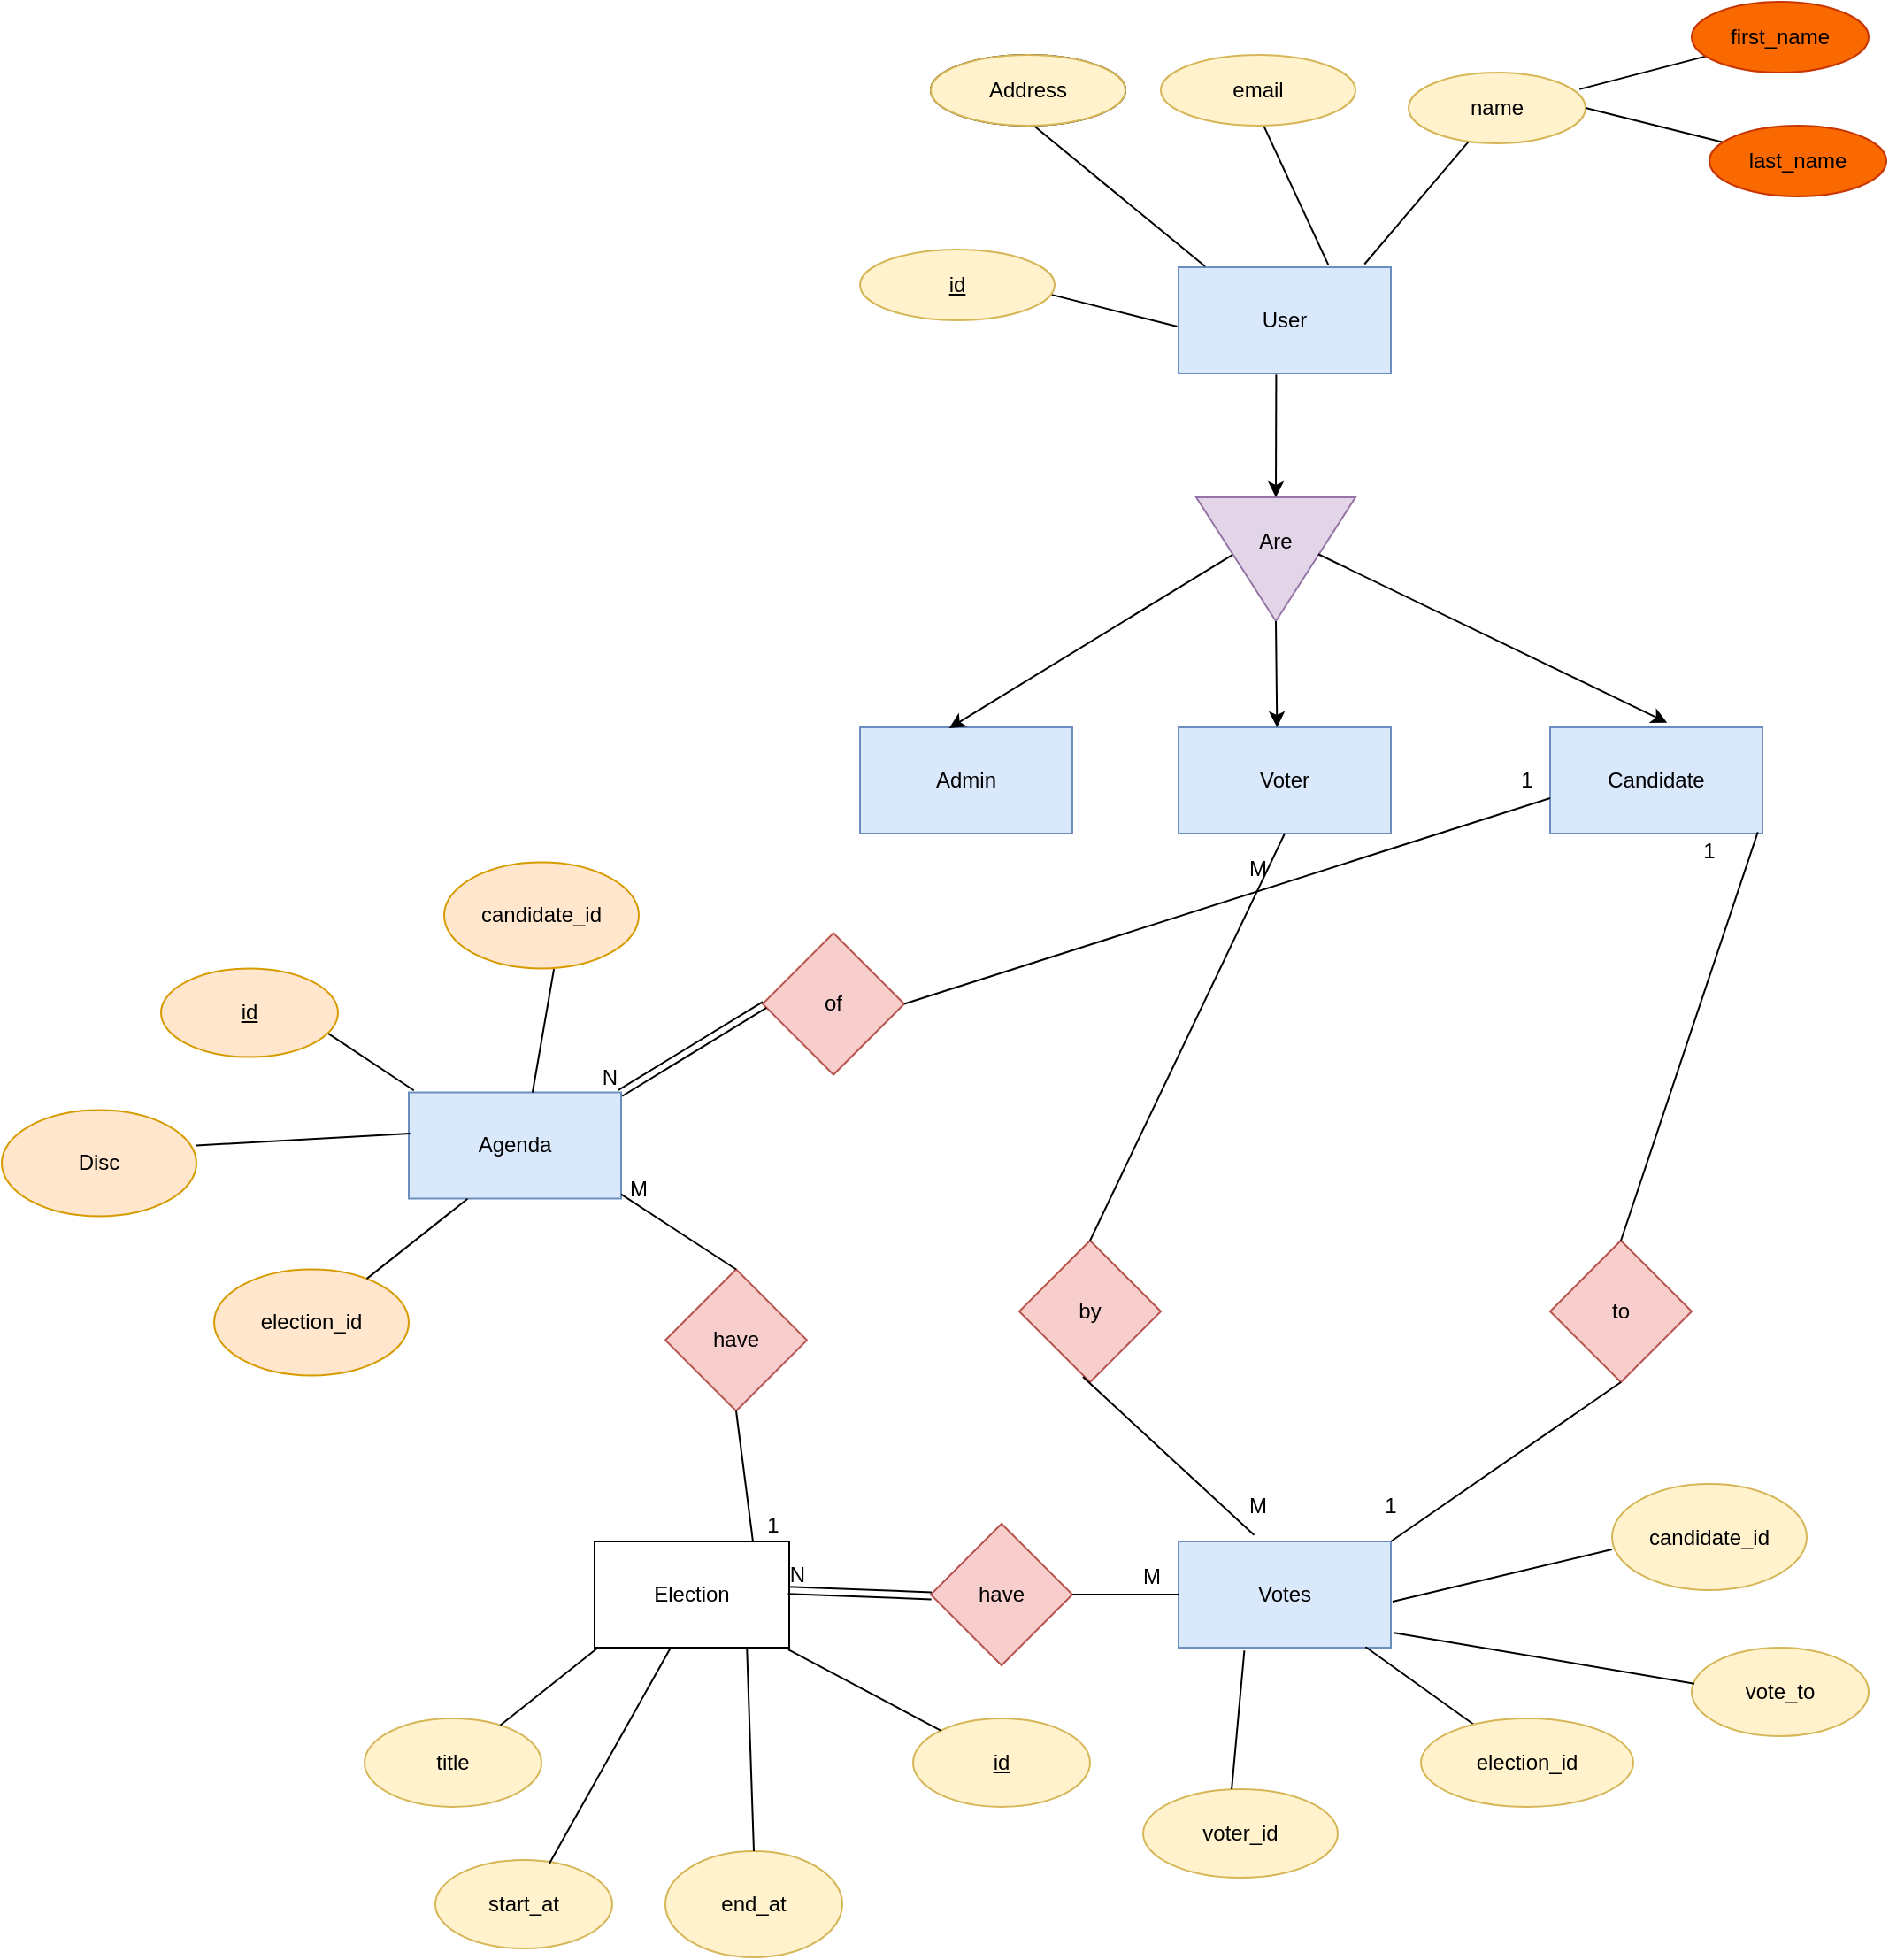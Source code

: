 <mxfile version="21.0.6" type="google"><diagram name="Page-1" id="GgBv2yJj9S_gfyZ6-MhG"><mxGraphModel grid="1" page="1" gridSize="10" guides="1" tooltips="1" connect="1" arrows="1" fold="1" pageScale="1" pageWidth="827" pageHeight="1169" math="0" shadow="0"><root><mxCell id="0"/><mxCell id="1" parent="0"/><mxCell id="OQigMddwMwDgNGnc7TJH-1" value="User" style="rounded=0;whiteSpace=wrap;html=1;fillColor=#dae8fc;strokeColor=#6c8ebf;" vertex="1" parent="1"><mxGeometry x="350" y="230" width="120" height="60" as="geometry"/></mxCell><mxCell id="OQigMddwMwDgNGnc7TJH-2" value="" style="endArrow=none;html=1;rounded=0;exitX=0.876;exitY=-0.029;exitDx=0;exitDy=0;exitPerimeter=0;" edge="1" parent="1" source="OQigMddwMwDgNGnc7TJH-1" target="OQigMddwMwDgNGnc7TJH-3"><mxGeometry width="50" height="50" relative="1" as="geometry"><mxPoint x="400" y="210" as="sourcePoint"/><mxPoint x="510" y="160" as="targetPoint"/></mxGeometry></mxCell><mxCell id="OQigMddwMwDgNGnc7TJH-3" value="name" style="ellipse;whiteSpace=wrap;html=1;fillColor=#fff2cc;strokeColor=#d6b656;" vertex="1" parent="1"><mxGeometry x="480" y="120" width="100" height="40" as="geometry"/></mxCell><mxCell id="OQigMddwMwDgNGnc7TJH-4" value="" style="endArrow=none;html=1;rounded=0;exitX=0.706;exitY=-0.02;exitDx=0;exitDy=0;exitPerimeter=0;entryX=0.528;entryY=0.998;entryDx=0;entryDy=0;entryPerimeter=0;" edge="1" parent="1" source="OQigMddwMwDgNGnc7TJH-1" target="OQigMddwMwDgNGnc7TJH-9"><mxGeometry width="50" height="50" relative="1" as="geometry"><mxPoint x="380" y="220" as="sourcePoint"/><mxPoint x="400" y="150" as="targetPoint"/></mxGeometry></mxCell><mxCell id="OQigMddwMwDgNGnc7TJH-5" value="" style="endArrow=none;html=1;rounded=0;exitX=0.966;exitY=0.236;exitDx=0;exitDy=0;exitPerimeter=0;" edge="1" parent="1" source="OQigMddwMwDgNGnc7TJH-3" target="OQigMddwMwDgNGnc7TJH-6"><mxGeometry width="50" height="50" relative="1" as="geometry"><mxPoint x="610" y="140" as="sourcePoint"/><mxPoint x="630" y="120" as="targetPoint"/></mxGeometry></mxCell><mxCell id="OQigMddwMwDgNGnc7TJH-6" value="first_name" style="ellipse;whiteSpace=wrap;html=1;fillColor=#fa6800;fontColor=#000000;strokeColor=#C73500;" vertex="1" parent="1"><mxGeometry x="640" y="80" width="100" height="40" as="geometry"/></mxCell><mxCell id="OQigMddwMwDgNGnc7TJH-7" value="" style="endArrow=none;html=1;rounded=0;exitX=1;exitY=0.5;exitDx=0;exitDy=0;" edge="1" parent="1" source="OQigMddwMwDgNGnc7TJH-3" target="OQigMddwMwDgNGnc7TJH-8"><mxGeometry width="50" height="50" relative="1" as="geometry"><mxPoint x="587" y="139" as="sourcePoint"/><mxPoint x="650" y="160" as="targetPoint"/></mxGeometry></mxCell><mxCell id="OQigMddwMwDgNGnc7TJH-8" value="last_name" style="ellipse;whiteSpace=wrap;html=1;fillColor=#fa6800;fontColor=#000000;strokeColor=#C73500;" vertex="1" parent="1"><mxGeometry x="650" y="150" width="100" height="40" as="geometry"/></mxCell><mxCell id="OQigMddwMwDgNGnc7TJH-9" value="email" style="ellipse;whiteSpace=wrap;html=1;fillColor=#fff2cc;strokeColor=#d6b656;" vertex="1" parent="1"><mxGeometry x="340" y="110" width="110" height="40" as="geometry"/></mxCell><mxCell id="OQigMddwMwDgNGnc7TJH-10" value="" style="endArrow=none;html=1;rounded=0;exitX=0.706;exitY=-0.02;exitDx=0;exitDy=0;exitPerimeter=0;entryX=0.528;entryY=0.998;entryDx=0;entryDy=0;entryPerimeter=0;" edge="1" parent="1" target="OQigMddwMwDgNGnc7TJH-11"><mxGeometry width="50" height="50" relative="1" as="geometry"><mxPoint x="365" y="229.5" as="sourcePoint"/><mxPoint x="330" y="150.5" as="targetPoint"/></mxGeometry></mxCell><mxCell id="OQigMddwMwDgNGnc7TJH-11" value="Address" style="ellipse;whiteSpace=wrap;html=1;" vertex="1" parent="1"><mxGeometry x="210" y="110" width="110" height="40" as="geometry"/></mxCell><mxCell id="OQigMddwMwDgNGnc7TJH-12" value="Address" style="ellipse;whiteSpace=wrap;html=1;fillColor=#fff2cc;strokeColor=#d6b656;" vertex="1" parent="1"><mxGeometry x="210" y="110" width="110" height="40" as="geometry"/></mxCell><mxCell id="OQigMddwMwDgNGnc7TJH-13" value="" style="endArrow=none;html=1;rounded=0;exitX=-0.006;exitY=0.559;exitDx=0;exitDy=0;exitPerimeter=0;entryX=0.977;entryY=0.633;entryDx=0;entryDy=0;entryPerimeter=0;" edge="1" parent="1" source="OQigMddwMwDgNGnc7TJH-1" target="OQigMddwMwDgNGnc7TJH-14"><mxGeometry width="50" height="50" relative="1" as="geometry"><mxPoint x="350" y="270" as="sourcePoint"/><mxPoint x="253" y="190.5" as="targetPoint"/></mxGeometry></mxCell><mxCell id="OQigMddwMwDgNGnc7TJH-14" value="&lt;u&gt;id&lt;/u&gt;" style="ellipse;whiteSpace=wrap;html=1;fillColor=#fff2cc;strokeColor=#d6b656;" vertex="1" parent="1"><mxGeometry x="170" y="220" width="110" height="40" as="geometry"/></mxCell><mxCell id="OQigMddwMwDgNGnc7TJH-17" value="" style="group" connectable="0" vertex="1" parent="1"><mxGeometry x="360" y="360" width="90" height="70" as="geometry"/></mxCell><mxCell id="OQigMddwMwDgNGnc7TJH-15" value="" style="triangle;whiteSpace=wrap;html=1;rotation=90;fillColor=#e1d5e7;strokeColor=#9673a6;" vertex="1" parent="OQigMddwMwDgNGnc7TJH-17"><mxGeometry x="10" y="-10" width="70" height="90" as="geometry"/></mxCell><mxCell id="OQigMddwMwDgNGnc7TJH-16" value="Are" style="text;html=1;strokeColor=none;fillColor=none;align=center;verticalAlign=middle;whiteSpace=wrap;rounded=0;" vertex="1" parent="OQigMddwMwDgNGnc7TJH-17"><mxGeometry x="15" y="10" width="60" height="30" as="geometry"/></mxCell><mxCell id="OQigMddwMwDgNGnc7TJH-20" value="" style="endArrow=classic;html=1;rounded=0;entryX=0;entryY=0.5;entryDx=0;entryDy=0;exitX=0.46;exitY=1.01;exitDx=0;exitDy=0;exitPerimeter=0;" edge="1" parent="1" source="OQigMddwMwDgNGnc7TJH-1" target="OQigMddwMwDgNGnc7TJH-15"><mxGeometry width="50" height="50" relative="1" as="geometry"><mxPoint x="410" y="290" as="sourcePoint"/><mxPoint x="460" y="290" as="targetPoint"/></mxGeometry></mxCell><mxCell id="OQigMddwMwDgNGnc7TJH-21" value="Admin" style="rounded=0;whiteSpace=wrap;html=1;fillColor=#dae8fc;strokeColor=#6c8ebf;" vertex="1" parent="1"><mxGeometry x="170" y="490" width="120" height="60" as="geometry"/></mxCell><mxCell id="OQigMddwMwDgNGnc7TJH-22" value="Voter" style="rounded=0;whiteSpace=wrap;html=1;fillColor=#dae8fc;strokeColor=#6c8ebf;" vertex="1" parent="1"><mxGeometry x="350" y="490" width="120" height="60" as="geometry"/></mxCell><mxCell id="OQigMddwMwDgNGnc7TJH-23" value="Candidate" style="rounded=0;whiteSpace=wrap;html=1;fillColor=#dae8fc;strokeColor=#6c8ebf;" vertex="1" parent="1"><mxGeometry x="560" y="490" width="120" height="60" as="geometry"/></mxCell><mxCell id="OQigMddwMwDgNGnc7TJH-24" value="" style="endArrow=classic;html=1;rounded=0;exitX=0.465;exitY=0.773;exitDx=0;exitDy=0;entryX=0.42;entryY=0.008;entryDx=0;entryDy=0;entryPerimeter=0;exitPerimeter=0;" edge="1" parent="1" source="OQigMddwMwDgNGnc7TJH-15" target="OQigMddwMwDgNGnc7TJH-21"><mxGeometry width="50" height="50" relative="1" as="geometry"><mxPoint x="350" y="450" as="sourcePoint"/><mxPoint x="400" y="400" as="targetPoint"/></mxGeometry></mxCell><mxCell id="OQigMddwMwDgNGnc7TJH-25" value="" style="endArrow=classic;html=1;rounded=0;exitX=0.459;exitY=0.234;exitDx=0;exitDy=0;exitPerimeter=0;entryX=0.551;entryY=-0.044;entryDx=0;entryDy=0;entryPerimeter=0;" edge="1" parent="1" source="OQigMddwMwDgNGnc7TJH-15" target="OQigMddwMwDgNGnc7TJH-23"><mxGeometry width="50" height="50" relative="1" as="geometry"><mxPoint x="350" y="400" as="sourcePoint"/><mxPoint x="400" y="350" as="targetPoint"/></mxGeometry></mxCell><mxCell id="OQigMddwMwDgNGnc7TJH-26" value="" style="endArrow=classic;html=1;rounded=0;exitX=1;exitY=0.5;exitDx=0;exitDy=0;entryX=0.464;entryY=0;entryDx=0;entryDy=0;entryPerimeter=0;" edge="1" parent="1" source="OQigMddwMwDgNGnc7TJH-15" target="OQigMddwMwDgNGnc7TJH-22"><mxGeometry width="50" height="50" relative="1" as="geometry"><mxPoint x="400" y="390" as="sourcePoint"/><mxPoint x="440" y="450" as="targetPoint"/></mxGeometry></mxCell><mxCell id="OQigMddwMwDgNGnc7TJH-32" value="&lt;u&gt;id&lt;/u&gt;" style="ellipse;whiteSpace=wrap;html=1;fillColor=#fff2cc;strokeColor=#d6b656;" vertex="1" parent="1"><mxGeometry x="200" y="1050" width="100" height="50" as="geometry"/></mxCell><mxCell id="OQigMddwMwDgNGnc7TJH-33" value="title" style="ellipse;whiteSpace=wrap;html=1;fillColor=#fff2cc;strokeColor=#d6b656;" vertex="1" parent="1"><mxGeometry x="-110" y="1050" width="100" height="50" as="geometry"/></mxCell><mxCell id="OQigMddwMwDgNGnc7TJH-843" value="Votes" style="rounded=0;whiteSpace=wrap;html=1;fillColor=#dae8fc;strokeColor=#6c8ebf;" vertex="1" parent="1"><mxGeometry x="350" y="950" width="120" height="60" as="geometry"/></mxCell><mxCell id="OQigMddwMwDgNGnc7TJH-844" value="have" style="rhombus;whiteSpace=wrap;html=1;fillColor=#f8cecc;strokeColor=#b85450;" vertex="1" parent="1"><mxGeometry x="210" y="940" width="80" height="80" as="geometry"/></mxCell><mxCell id="OQigMddwMwDgNGnc7TJH-845" value="" style="endArrow=none;html=1;rounded=0;exitX=0;exitY=0.5;exitDx=0;exitDy=0;entryX=1;entryY=0.5;entryDx=0;entryDy=0;" edge="1" parent="1" source="OQigMddwMwDgNGnc7TJH-843" target="OQigMddwMwDgNGnc7TJH-844"><mxGeometry width="50" height="50" relative="1" as="geometry"><mxPoint x="150" y="960" as="sourcePoint"/><mxPoint x="200" y="910" as="targetPoint"/></mxGeometry></mxCell><mxCell id="OQigMddwMwDgNGnc7TJH-847" value="" style="endArrow=none;html=1;rounded=0;exitX=0.881;exitY=0.994;exitDx=0;exitDy=0;exitPerimeter=0;" edge="1" parent="1" source="OQigMddwMwDgNGnc7TJH-843" target="OQigMddwMwDgNGnc7TJH-848"><mxGeometry width="50" height="50" relative="1" as="geometry"><mxPoint x="190" y="960" as="sourcePoint"/><mxPoint x="390" y="890" as="targetPoint"/></mxGeometry></mxCell><mxCell id="OQigMddwMwDgNGnc7TJH-848" value="election_id" style="ellipse;whiteSpace=wrap;html=1;fillColor=#fff2cc;strokeColor=#d6b656;" vertex="1" parent="1"><mxGeometry x="487" y="1050" width="120" height="50" as="geometry"/></mxCell><mxCell id="OQigMddwMwDgNGnc7TJH-849" value="voter_id" style="ellipse;whiteSpace=wrap;html=1;fillColor=#fff2cc;strokeColor=#d6b656;" vertex="1" parent="1"><mxGeometry x="330" y="1090" width="110" height="50" as="geometry"/></mxCell><mxCell id="OQigMddwMwDgNGnc7TJH-850" value="" style="endArrow=none;html=1;rounded=0;entryX=0.31;entryY=1.027;entryDx=0;entryDy=0;entryPerimeter=0;exitX=0.455;exitY=0;exitDx=0;exitDy=0;exitPerimeter=0;" edge="1" parent="1" source="OQigMddwMwDgNGnc7TJH-849" target="OQigMddwMwDgNGnc7TJH-843"><mxGeometry width="50" height="50" relative="1" as="geometry"><mxPoint x="340" y="1100" as="sourcePoint"/><mxPoint x="390" y="1050" as="targetPoint"/></mxGeometry></mxCell><mxCell id="OQigMddwMwDgNGnc7TJH-851" value="candidate_id" style="ellipse;whiteSpace=wrap;html=1;fillColor=#fff2cc;strokeColor=#d6b656;" vertex="1" parent="1"><mxGeometry x="595" y="917.5" width="110" height="60" as="geometry"/></mxCell><mxCell id="OQigMddwMwDgNGnc7TJH-852" value="" style="endArrow=none;html=1;rounded=0;exitX=-0.001;exitY=0.617;exitDx=0;exitDy=0;exitPerimeter=0;entryX=1.008;entryY=0.567;entryDx=0;entryDy=0;entryPerimeter=0;" edge="1" parent="1" source="OQigMddwMwDgNGnc7TJH-851" target="OQigMddwMwDgNGnc7TJH-843"><mxGeometry width="50" height="50" relative="1" as="geometry"><mxPoint x="400" y="1050" as="sourcePoint"/><mxPoint x="450" y="1000" as="targetPoint"/></mxGeometry></mxCell><mxCell id="OQigMddwMwDgNGnc7TJH-858" value="by" style="rhombus;whiteSpace=wrap;html=1;fillColor=#f8cecc;strokeColor=#b85450;" vertex="1" parent="1"><mxGeometry x="260" y="780" width="80" height="80" as="geometry"/></mxCell><mxCell id="OQigMddwMwDgNGnc7TJH-859" value="start_at" style="ellipse;whiteSpace=wrap;html=1;fillColor=#fff2cc;strokeColor=#d6b656;" vertex="1" parent="1"><mxGeometry x="-70" y="1130" width="100" height="50" as="geometry"/></mxCell><mxCell id="OQigMddwMwDgNGnc7TJH-860" value="end_at" style="ellipse;whiteSpace=wrap;html=1;fillColor=#fff2cc;strokeColor=#d6b656;" vertex="1" parent="1"><mxGeometry x="60" y="1125" width="100" height="60" as="geometry"/></mxCell><mxCell id="OQigMddwMwDgNGnc7TJH-861" value="" style="endArrow=none;html=1;rounded=0;exitX=0.5;exitY=0;exitDx=0;exitDy=0;entryX=0.783;entryY=1.014;entryDx=0;entryDy=0;entryPerimeter=0;" edge="1" parent="1" source="OQigMddwMwDgNGnc7TJH-860" target="3s1C50suP6YuNHzbJMNd-25"><mxGeometry width="50" height="50" relative="1" as="geometry"><mxPoint x="150" y="1160" as="sourcePoint"/><mxPoint x="107.24" y="1009.76" as="targetPoint"/></mxGeometry></mxCell><mxCell id="OQigMddwMwDgNGnc7TJH-862" value="" style="endArrow=none;html=1;rounded=0;exitX=0.644;exitY=0.043;exitDx=0;exitDy=0;exitPerimeter=0;entryX=0.391;entryY=1;entryDx=0;entryDy=0;entryPerimeter=0;" edge="1" parent="1" source="OQigMddwMwDgNGnc7TJH-859" target="3s1C50suP6YuNHzbJMNd-25"><mxGeometry width="50" height="50" relative="1" as="geometry"><mxPoint x="100" y="1190" as="sourcePoint"/><mxPoint x="63.2" y="1010.6" as="targetPoint"/></mxGeometry></mxCell><mxCell id="OQigMddwMwDgNGnc7TJH-863" value="" style="endArrow=none;html=1;rounded=0;entryX=0.015;entryY=1.004;entryDx=0;entryDy=0;entryPerimeter=0;" edge="1" parent="1" source="OQigMddwMwDgNGnc7TJH-33" target="3s1C50suP6YuNHzbJMNd-25"><mxGeometry width="50" height="50" relative="1" as="geometry"><mxPoint x="100" y="1070" as="sourcePoint"/><mxPoint x="22.28" y="1009.82" as="targetPoint"/></mxGeometry></mxCell><mxCell id="OQigMddwMwDgNGnc7TJH-864" value="" style="endArrow=none;html=1;rounded=0;entryX=0.995;entryY=1.017;entryDx=0;entryDy=0;entryPerimeter=0;" edge="1" parent="1" source="OQigMddwMwDgNGnc7TJH-32" target="3s1C50suP6YuNHzbJMNd-25"><mxGeometry width="50" height="50" relative="1" as="geometry"><mxPoint x="100" y="1070" as="sourcePoint"/><mxPoint x="131" y="1010" as="targetPoint"/></mxGeometry></mxCell><mxCell id="OQigMddwMwDgNGnc7TJH-865" value="" style="endArrow=none;html=1;rounded=0;exitX=0.356;exitY=-0.06;exitDx=0;exitDy=0;exitPerimeter=0;entryX=0.45;entryY=0.963;entryDx=0;entryDy=0;entryPerimeter=0;" edge="1" parent="1" source="OQigMddwMwDgNGnc7TJH-843" target="OQigMddwMwDgNGnc7TJH-858"><mxGeometry width="50" height="50" relative="1" as="geometry"><mxPoint x="430" y="740" as="sourcePoint"/><mxPoint x="344" y="720" as="targetPoint"/></mxGeometry></mxCell><mxCell id="OQigMddwMwDgNGnc7TJH-866" value="" style="endArrow=none;html=1;rounded=0;exitX=0.5;exitY=0;exitDx=0;exitDy=0;entryX=0.5;entryY=1;entryDx=0;entryDy=0;" edge="1" parent="1" source="OQigMddwMwDgNGnc7TJH-858" target="OQigMddwMwDgNGnc7TJH-22"><mxGeometry width="50" height="50" relative="1" as="geometry"><mxPoint x="540" y="720" as="sourcePoint"/><mxPoint x="590" y="670" as="targetPoint"/></mxGeometry></mxCell><mxCell id="OQigMddwMwDgNGnc7TJH-870" value="M" style="text;html=1;strokeColor=none;fillColor=none;align=center;verticalAlign=middle;whiteSpace=wrap;rounded=0;" vertex="1" parent="1"><mxGeometry x="320" y="960" width="30" height="20" as="geometry"/></mxCell><mxCell id="OQigMddwMwDgNGnc7TJH-872" value="M" style="text;html=1;strokeColor=none;fillColor=none;align=center;verticalAlign=middle;whiteSpace=wrap;rounded=0;" vertex="1" parent="1"><mxGeometry x="385" y="560" width="20" height="20" as="geometry"/></mxCell><mxCell id="OQigMddwMwDgNGnc7TJH-874" value="M" style="text;html=1;strokeColor=none;fillColor=none;align=center;verticalAlign=middle;whiteSpace=wrap;rounded=0;" vertex="1" parent="1"><mxGeometry x="385" y="920" width="20" height="20" as="geometry"/></mxCell><mxCell id="OQigMddwMwDgNGnc7TJH-877" value="vote_to" style="ellipse;whiteSpace=wrap;html=1;fillColor=#fff2cc;strokeColor=#d6b656;" vertex="1" parent="1"><mxGeometry x="640" y="1010" width="100" height="50" as="geometry"/></mxCell><mxCell id="OQigMddwMwDgNGnc7TJH-878" value="to" style="rhombus;whiteSpace=wrap;html=1;fillColor=#f8cecc;strokeColor=#b85450;" vertex="1" parent="1"><mxGeometry x="560" y="780" width="80" height="80" as="geometry"/></mxCell><mxCell id="OQigMddwMwDgNGnc7TJH-879" value="" style="endArrow=none;html=1;rounded=0;entryX=0.978;entryY=0.987;entryDx=0;entryDy=0;entryPerimeter=0;exitX=0.5;exitY=0;exitDx=0;exitDy=0;" edge="1" parent="1" source="OQigMddwMwDgNGnc7TJH-878" target="OQigMddwMwDgNGnc7TJH-23"><mxGeometry width="50" height="50" relative="1" as="geometry"><mxPoint x="630" y="630" as="sourcePoint"/><mxPoint x="680" y="580" as="targetPoint"/></mxGeometry></mxCell><mxCell id="OQigMddwMwDgNGnc7TJH-880" value="" style="endArrow=none;html=1;rounded=0;exitX=1.015;exitY=0.86;exitDx=0;exitDy=0;exitPerimeter=0;entryX=0.015;entryY=0.407;entryDx=0;entryDy=0;entryPerimeter=0;" edge="1" parent="1" source="OQigMddwMwDgNGnc7TJH-843" target="OQigMddwMwDgNGnc7TJH-877"><mxGeometry width="50" height="50" relative="1" as="geometry"><mxPoint x="650" y="950" as="sourcePoint"/><mxPoint x="640.0" y="1030" as="targetPoint"/></mxGeometry></mxCell><mxCell id="OQigMddwMwDgNGnc7TJH-881" value="" style="endArrow=none;html=1;rounded=0;exitX=1;exitY=0;exitDx=0;exitDy=0;entryX=0.5;entryY=1;entryDx=0;entryDy=0;" edge="1" parent="1" source="OQigMddwMwDgNGnc7TJH-843" target="OQigMddwMwDgNGnc7TJH-878"><mxGeometry width="50" height="50" relative="1" as="geometry"><mxPoint x="450" y="740" as="sourcePoint"/><mxPoint x="500" y="690" as="targetPoint"/></mxGeometry></mxCell><mxCell id="OQigMddwMwDgNGnc7TJH-882" value="1" style="text;html=1;strokeColor=none;fillColor=none;align=center;verticalAlign=middle;whiteSpace=wrap;rounded=0;" vertex="1" parent="1"><mxGeometry x="460" y="917.5" width="20" height="25" as="geometry"/></mxCell><mxCell id="OQigMddwMwDgNGnc7TJH-883" value="1" style="text;html=1;strokeColor=none;fillColor=none;align=center;verticalAlign=middle;whiteSpace=wrap;rounded=0;" vertex="1" parent="1"><mxGeometry x="640" y="553.75" width="20" height="12.5" as="geometry"/></mxCell><mxCell id="3s1C50suP6YuNHzbJMNd-1" value="Agenda" style="rounded=0;whiteSpace=wrap;html=1;fillColor=#dae8fc;strokeColor=#6c8ebf;" vertex="1" parent="1"><mxGeometry x="-85" y="696.25" width="120" height="60" as="geometry"/></mxCell><mxCell id="3s1C50suP6YuNHzbJMNd-2" value="Disc" style="ellipse;whiteSpace=wrap;html=1;fillColor=#ffe6cc;strokeColor=#d79b00;" vertex="1" parent="1"><mxGeometry x="-315" y="706.25" width="110" height="60" as="geometry"/></mxCell><mxCell id="3s1C50suP6YuNHzbJMNd-3" value="&lt;u&gt;id&lt;/u&gt;" style="ellipse;whiteSpace=wrap;html=1;fillColor=#ffe6cc;strokeColor=#d79b00;" vertex="1" parent="1"><mxGeometry x="-225" y="626.25" width="100" height="50" as="geometry"/></mxCell><mxCell id="3s1C50suP6YuNHzbJMNd-5" value="candidate_id" style="ellipse;whiteSpace=wrap;html=1;fillColor=#ffe6cc;strokeColor=#d79b00;" vertex="1" parent="1"><mxGeometry x="-65" y="566.25" width="110" height="60" as="geometry"/></mxCell><mxCell id="3s1C50suP6YuNHzbJMNd-6" value="election_id" style="ellipse;whiteSpace=wrap;html=1;fillColor=#ffe6cc;strokeColor=#d79b00;" vertex="1" parent="1"><mxGeometry x="-195" y="796.25" width="110" height="60" as="geometry"/></mxCell><mxCell id="3s1C50suP6YuNHzbJMNd-7" value="" style="endArrow=none;html=1;rounded=0;entryX=0.564;entryY=1.005;entryDx=0;entryDy=0;entryPerimeter=0;exitX=0.583;exitY=0;exitDx=0;exitDy=0;exitPerimeter=0;" edge="1" parent="1" source="3s1C50suP6YuNHzbJMNd-1" target="3s1C50suP6YuNHzbJMNd-5"><mxGeometry width="50" height="50" relative="1" as="geometry"><mxPoint x="-75" y="706.25" as="sourcePoint"/><mxPoint x="-25" y="656.25" as="targetPoint"/></mxGeometry></mxCell><mxCell id="3s1C50suP6YuNHzbJMNd-8" value="" style="endArrow=none;html=1;rounded=0;exitX=0.946;exitY=0.736;exitDx=0;exitDy=0;exitPerimeter=0;entryX=0.024;entryY=-0.019;entryDx=0;entryDy=0;entryPerimeter=0;" edge="1" parent="1" source="3s1C50suP6YuNHzbJMNd-3" target="3s1C50suP6YuNHzbJMNd-1"><mxGeometry width="50" height="50" relative="1" as="geometry"><mxPoint x="-85" y="656.25" as="sourcePoint"/><mxPoint x="-35" y="606.25" as="targetPoint"/></mxGeometry></mxCell><mxCell id="3s1C50suP6YuNHzbJMNd-9" value="" style="endArrow=none;html=1;rounded=0;exitX=1;exitY=0.333;exitDx=0;exitDy=0;exitPerimeter=0;entryX=0.007;entryY=0.387;entryDx=0;entryDy=0;entryPerimeter=0;" edge="1" parent="1" source="3s1C50suP6YuNHzbJMNd-2" target="3s1C50suP6YuNHzbJMNd-1"><mxGeometry width="50" height="50" relative="1" as="geometry"><mxPoint x="-85" y="696.25" as="sourcePoint"/><mxPoint x="-35" y="646.25" as="targetPoint"/></mxGeometry></mxCell><mxCell id="3s1C50suP6YuNHzbJMNd-10" value="" style="endArrow=none;html=1;rounded=0;entryX=0.277;entryY=1.002;entryDx=0;entryDy=0;entryPerimeter=0;" edge="1" parent="1" source="3s1C50suP6YuNHzbJMNd-6" target="3s1C50suP6YuNHzbJMNd-1"><mxGeometry width="50" height="50" relative="1" as="geometry"><mxPoint x="-105" y="806.25" as="sourcePoint"/><mxPoint x="-55" y="756.25" as="targetPoint"/></mxGeometry></mxCell><mxCell id="3s1C50suP6YuNHzbJMNd-12" value="of" style="rhombus;whiteSpace=wrap;html=1;fillColor=#f8cecc;strokeColor=#b85450;" vertex="1" parent="1"><mxGeometry x="115" y="606.25" width="80" height="80" as="geometry"/></mxCell><mxCell id="3s1C50suP6YuNHzbJMNd-14" value="" style="endArrow=none;html=1;rounded=0;exitX=1;exitY=0.5;exitDx=0;exitDy=0;entryX=0;entryY=0.667;entryDx=0;entryDy=0;entryPerimeter=0;" edge="1" parent="1" source="3s1C50suP6YuNHzbJMNd-12" target="OQigMddwMwDgNGnc7TJH-23"><mxGeometry width="50" height="50" relative="1" as="geometry"><mxPoint x="140" y="640" as="sourcePoint"/><mxPoint x="190" y="590" as="targetPoint"/></mxGeometry></mxCell><mxCell id="3s1C50suP6YuNHzbJMNd-15" value="have" style="rhombus;whiteSpace=wrap;html=1;fillColor=#f8cecc;strokeColor=#b85450;" vertex="1" parent="1"><mxGeometry x="60" y="796.25" width="80" height="80" as="geometry"/></mxCell><mxCell id="3s1C50suP6YuNHzbJMNd-16" value="" style="endArrow=none;html=1;rounded=0;exitX=0.813;exitY=-0.008;exitDx=0;exitDy=0;exitPerimeter=0;entryX=0.5;entryY=1;entryDx=0;entryDy=0;" edge="1" parent="1" source="3s1C50suP6YuNHzbJMNd-25" target="3s1C50suP6YuNHzbJMNd-15"><mxGeometry width="50" height="50" relative="1" as="geometry"><mxPoint x="110" y="950" as="sourcePoint"/><mxPoint x="230" y="860" as="targetPoint"/></mxGeometry></mxCell><mxCell id="3s1C50suP6YuNHzbJMNd-17" value="" style="endArrow=none;html=1;rounded=0;exitX=0.5;exitY=0;exitDx=0;exitDy=0;entryX=1;entryY=0.96;entryDx=0;entryDy=0;entryPerimeter=0;" edge="1" parent="1" source="3s1C50suP6YuNHzbJMNd-15" target="3s1C50suP6YuNHzbJMNd-1"><mxGeometry width="50" height="50" relative="1" as="geometry"><mxPoint x="160" y="850" as="sourcePoint"/><mxPoint x="210" y="800" as="targetPoint"/></mxGeometry></mxCell><mxCell id="3s1C50suP6YuNHzbJMNd-18" value="1" style="text;html=1;strokeColor=none;fillColor=none;align=center;verticalAlign=middle;whiteSpace=wrap;rounded=0;" vertex="1" parent="1"><mxGeometry x="537" y="512.5" width="20" height="15" as="geometry"/></mxCell><mxCell id="3s1C50suP6YuNHzbJMNd-20" value="1" style="text;html=1;strokeColor=none;fillColor=none;align=center;verticalAlign=middle;whiteSpace=wrap;rounded=0;" vertex="1" parent="1"><mxGeometry x="111" y="932.5" width="20" height="17.5" as="geometry"/></mxCell><mxCell id="3s1C50suP6YuNHzbJMNd-21" value="M" style="text;html=1;strokeColor=none;fillColor=none;align=center;verticalAlign=middle;whiteSpace=wrap;rounded=0;" vertex="1" parent="1"><mxGeometry x="40" y="746.25" width="10" height="10" as="geometry"/></mxCell><mxCell id="3s1C50suP6YuNHzbJMNd-25" value="Election" style="whiteSpace=wrap;html=1;align=center;" vertex="1" parent="1"><mxGeometry x="20" y="950" width="110" height="60" as="geometry"/></mxCell><mxCell id="3s1C50suP6YuNHzbJMNd-28" value="" style="shape=link;html=1;rounded=0;exitX=0.994;exitY=0.46;exitDx=0;exitDy=0;exitPerimeter=0;entryX=0.005;entryY=0.509;entryDx=0;entryDy=0;entryPerimeter=0;" edge="1" parent="1" source="3s1C50suP6YuNHzbJMNd-25" target="OQigMddwMwDgNGnc7TJH-844"><mxGeometry relative="1" as="geometry"><mxPoint x="130" y="977.5" as="sourcePoint"/><mxPoint x="290" y="977.5" as="targetPoint"/></mxGeometry></mxCell><mxCell id="3s1C50suP6YuNHzbJMNd-29" value="N" style="resizable=0;html=1;whiteSpace=wrap;align=right;verticalAlign=bottom;" connectable="0" vertex="1" parent="3s1C50suP6YuNHzbJMNd-28"><mxGeometry x="1" relative="1" as="geometry"><mxPoint x="-70" y="-3" as="offset"/></mxGeometry></mxCell><mxCell id="3s1C50suP6YuNHzbJMNd-35" value="" style="shape=link;html=1;rounded=0;entryX=0.996;entryY=0.007;entryDx=0;entryDy=0;entryPerimeter=0;exitX=0.014;exitY=0.506;exitDx=0;exitDy=0;exitPerimeter=0;" edge="1" parent="1" source="3s1C50suP6YuNHzbJMNd-12" target="3s1C50suP6YuNHzbJMNd-1"><mxGeometry relative="1" as="geometry"><mxPoint x="100" y="620" as="sourcePoint"/><mxPoint x="80" y="700" as="targetPoint"/></mxGeometry></mxCell><mxCell id="3s1C50suP6YuNHzbJMNd-36" value="N" style="resizable=0;html=1;whiteSpace=wrap;align=right;verticalAlign=bottom;" connectable="0" vertex="1" parent="3s1C50suP6YuNHzbJMNd-35"><mxGeometry x="1" relative="1" as="geometry"/></mxCell></root></mxGraphModel></diagram></mxfile>